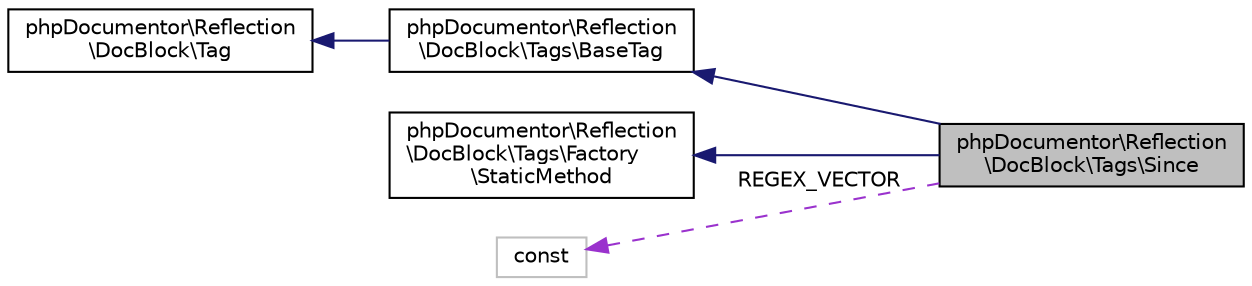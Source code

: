 digraph "phpDocumentor\Reflection\DocBlock\Tags\Since"
{
  edge [fontname="Helvetica",fontsize="10",labelfontname="Helvetica",labelfontsize="10"];
  node [fontname="Helvetica",fontsize="10",shape=record];
  rankdir="LR";
  Node4 [label="phpDocumentor\\Reflection\l\\DocBlock\\Tags\\Since",height=0.2,width=0.4,color="black", fillcolor="grey75", style="filled", fontcolor="black"];
  Node5 -> Node4 [dir="back",color="midnightblue",fontsize="10",style="solid",fontname="Helvetica"];
  Node5 [label="phpDocumentor\\Reflection\l\\DocBlock\\Tags\\BaseTag",height=0.2,width=0.4,color="black", fillcolor="white", style="filled",URL="$classphpDocumentor_1_1Reflection_1_1DocBlock_1_1Tags_1_1BaseTag.html"];
  Node6 -> Node5 [dir="back",color="midnightblue",fontsize="10",style="solid",fontname="Helvetica"];
  Node6 [label="phpDocumentor\\Reflection\l\\DocBlock\\Tag",height=0.2,width=0.4,color="black", fillcolor="white", style="filled",URL="$interfacephpDocumentor_1_1Reflection_1_1DocBlock_1_1Tag.html"];
  Node7 -> Node4 [dir="back",color="midnightblue",fontsize="10",style="solid",fontname="Helvetica"];
  Node7 [label="phpDocumentor\\Reflection\l\\DocBlock\\Tags\\Factory\l\\StaticMethod",height=0.2,width=0.4,color="black", fillcolor="white", style="filled",URL="$interfacephpDocumentor_1_1Reflection_1_1DocBlock_1_1Tags_1_1Factory_1_1StaticMethod.html"];
  Node8 -> Node4 [dir="back",color="darkorchid3",fontsize="10",style="dashed",label=" REGEX_VECTOR" ,fontname="Helvetica"];
  Node8 [label="const",height=0.2,width=0.4,color="grey75", fillcolor="white", style="filled"];
}
